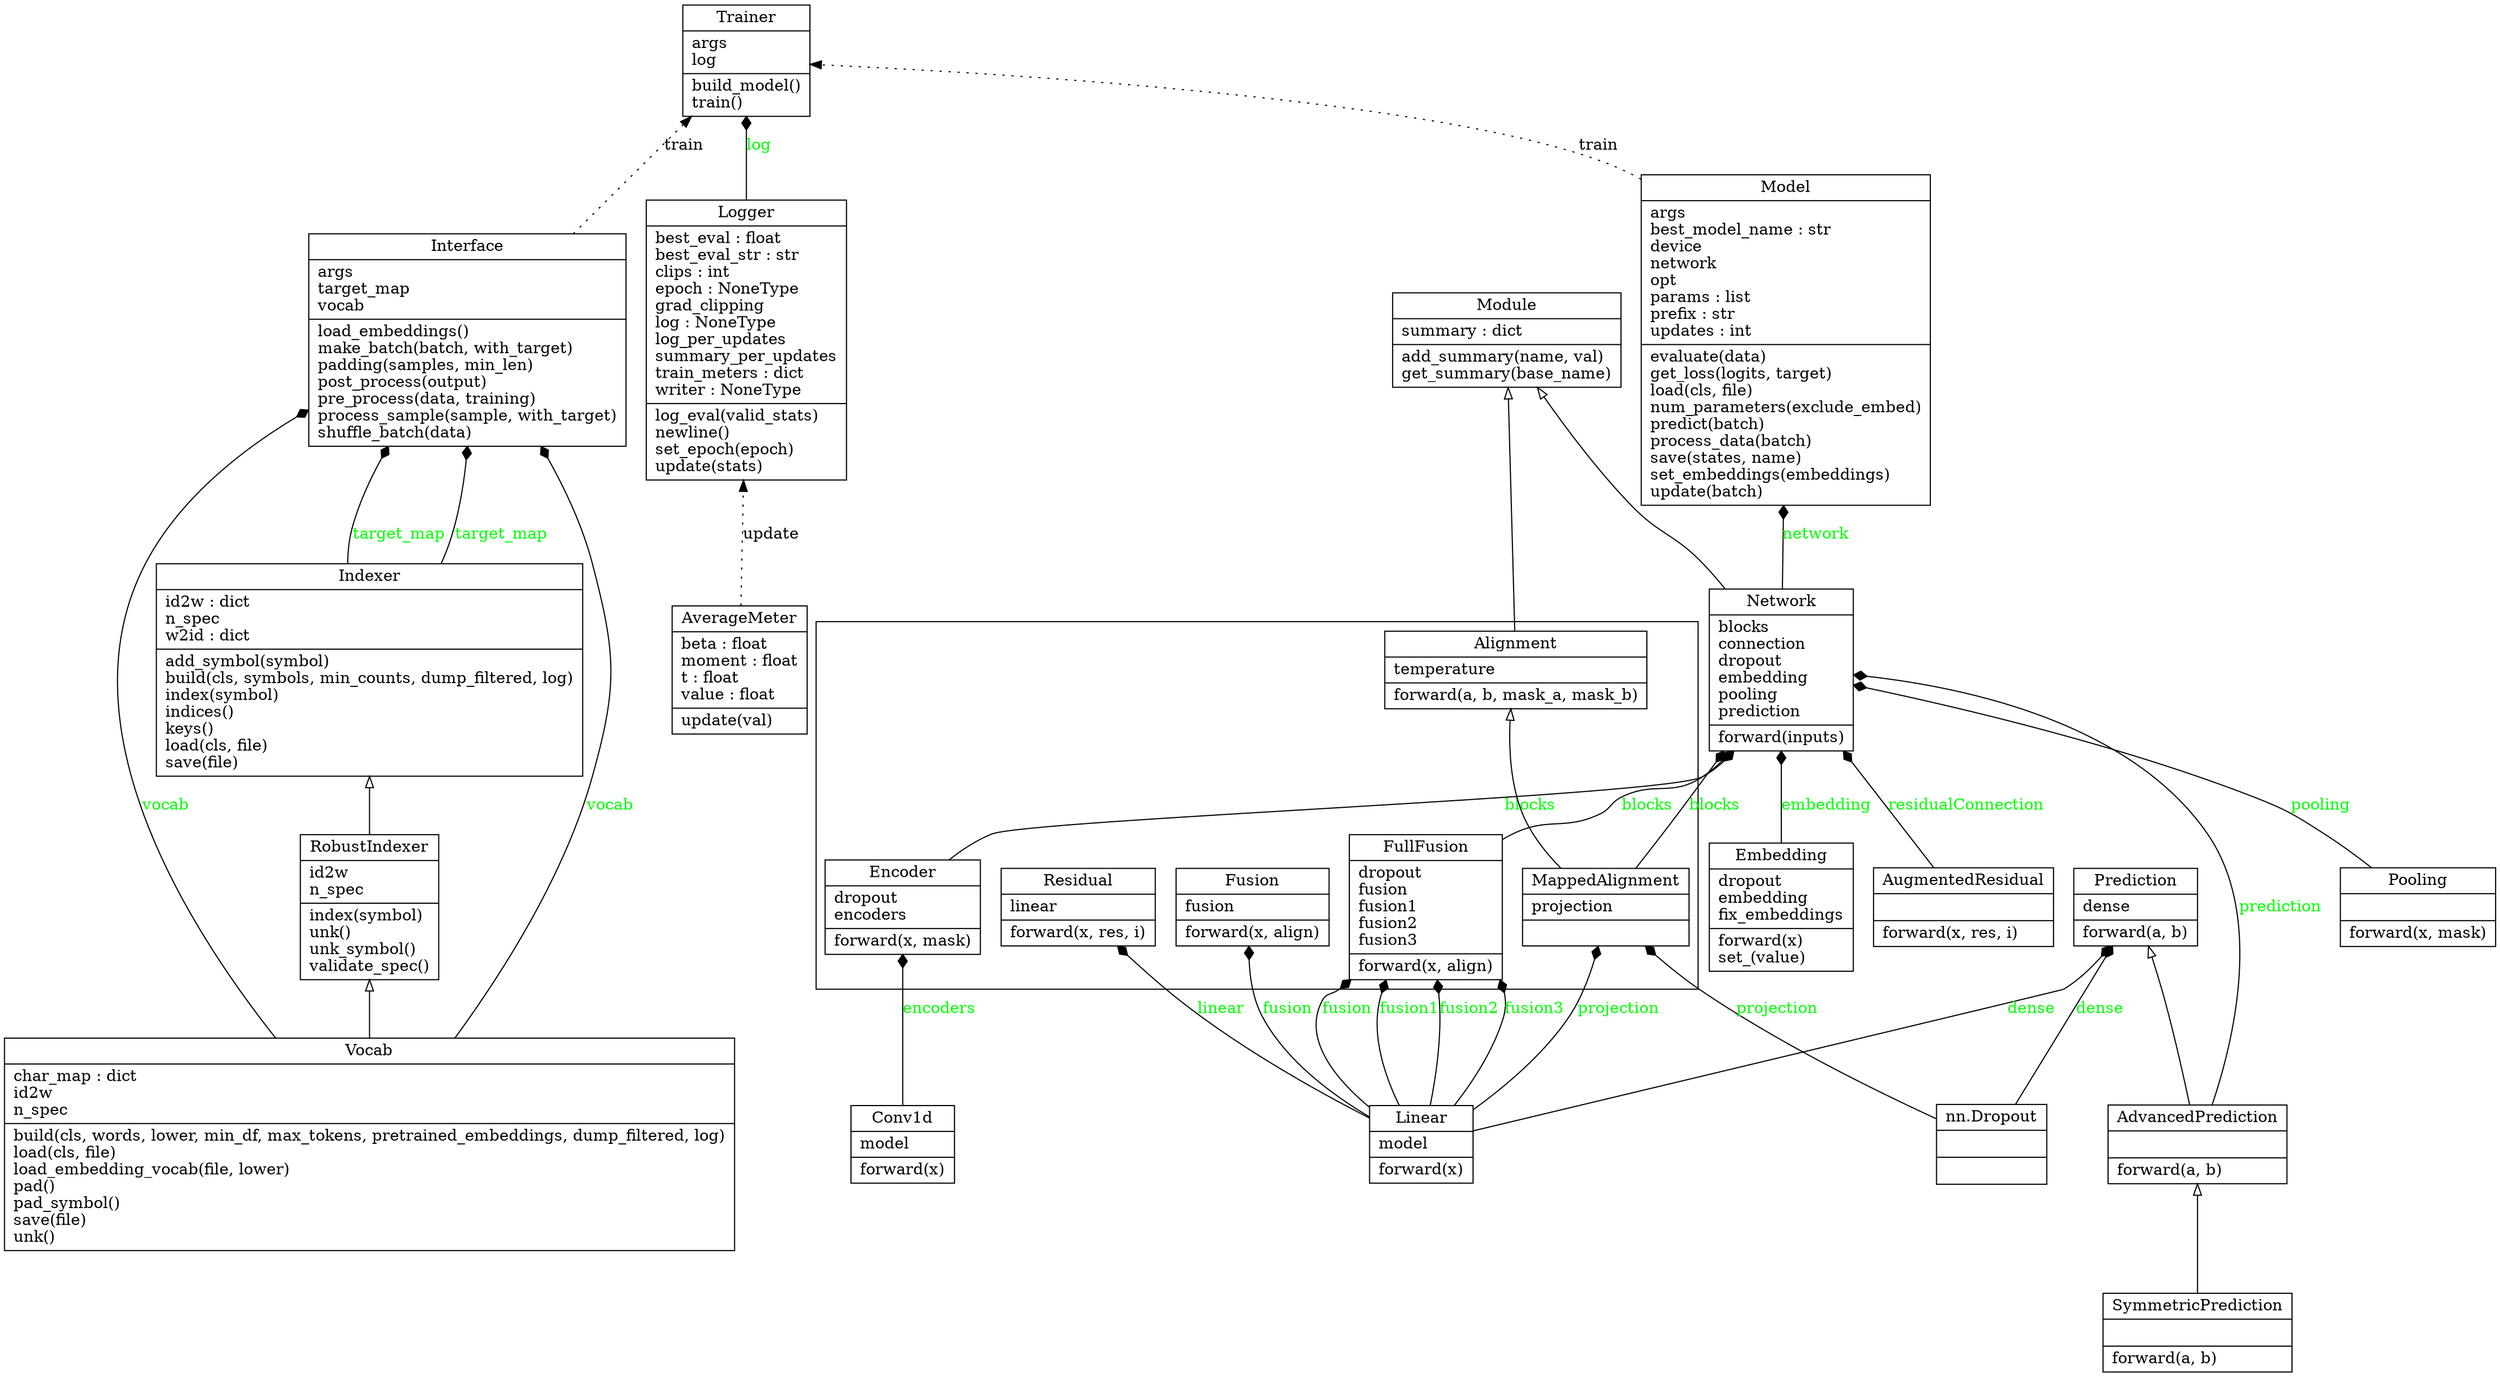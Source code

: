digraph "classes" {
charset="utf-8"
rankdir=BT
"0" [label="{AdvancedPrediction|\l|forward(a, b)\l}", shape="record"];
"2" [label="{AugmentedResidual|\l|forward(x, res, i)\l}", shape="record"];
"3" [label="{AverageMeter|beta : float\lmoment : float\lt : float\lvalue : float\l|update(val)\l}", shape="record"];
"4" [label="{Conv1d|model\l|forward(x)\l}", shape="record"];
"6" [label="{Embedding|dropout\lembedding\lfix_embeddings\l|forward(x)\lset_(value)\l}", shape="record"];
"14" [label="{Indexer|id2w : dict\ln_spec\lw2id : dict\l|add_symbol(symbol)\lbuild(cls, symbols, min_counts, dump_filtered, log)\lindex(symbol)\lindices()\lkeys()\lload(cls, file)\lsave(file)\l}", shape="record"];
"15" [label="{Interface|args\ltarget_map\lvocab\l|load_embeddings()\lmake_batch(batch, with_target)\lpadding(samples, min_len)\lpost_process(output)\lpre_process(data, training)\lprocess_sample(sample, with_target)\lshuffle_batch(data)\l}", shape="record"];
"17" [label="{Linear|model\l|forward(x)\l}", shape="record"];
"18" [label="{Logger|best_eval : float\lbest_eval_str : str\lclips : int\lepoch : NoneType\lgrad_clipping\llog : NoneType\llog_per_updates\lsummary_per_updates\ltrain_meters : dict\lwriter : NoneType\l|log_eval(valid_stats)\lnewline()\lset_epoch(epoch)\lupdate(stats)\l}", shape="record"];
"22" [label="{Model|args\lbest_model_name : str\ldevice\lnetwork\lopt\lparams : list\lprefix : str\lupdates : int\l|evaluate(data)\lget_loss(logits, target)\lload(cls, file)\lnum_parameters(exclude_embed)\lpredict(batch)\lprocess_data(batch)\lsave(states, name)\lset_embeddings(embeddings)\lupdate(batch)\l}", shape="record"];
"23" [label="{Module|summary : dict\l|add_summary(name, val)\lget_summary(base_name)\l}", shape="record"];
"28" [label="{Network|blocks\lconnection\ldropout\lembedding\lpooling\lprediction\l|forward(inputs)\l}", shape="record"];
"31" [label="{Pooling|\l|forward(x, mask)\l}", shape="record"];
"32" [label="{Prediction|dense\l|forward(a, b)\l}", shape="record"];
"36" [label="{RobustIndexer|id2w\ln_spec\l|index(symbol)\lunk()\lunk_symbol()\lvalidate_spec()\l}", shape="record"];
"38" [label="{SymmetricPrediction|\l|forward(a, b)\l}", shape="record"];
"39" [label="{Trainer|args\llog\l|build_model()\ltrain()\l}", shape="record"];
"40" [label="{Vocab|char_map : dict\lid2w\ln_spec\l|build(cls, words, lower, min_df, max_tokens, pretrained_embeddings, dump_filtered, log)\lload(cls, file)\lload_embedding_vocab(file, lower)\lpad()\lpad_symbol()\lsave(file)\lunk()\l}", shape="record"];
"41" [label="{nn.Dropout|\l|\l}", shape="record"];
subgraph cluster_blocks {
// subgraph You'll have to prefix the name of your subgraphs with cluster:
{rank=BT
"7" [label="{Encoder|dropout\lencoders\l|forward(x, mask)\l}", shape="record"];
"1" [label="{Alignment|temperature\l|forward(a, b, mask_a, mask_b)\l}", shape="record"];
"11" [label="{Fusion|fusion\l|forward(x, align)\l}", shape="record"];
"10" [label="{FullFusion|dropout\lfusion\lfusion1\lfusion2\lfusion3\l|forward(x, align)\l}", shape="record"];
"21" [label="{MappedAlignment|projection\l|}", shape="record"];
"35" [label="{Residual|linear\l|forward(x, res, i)\l}", shape="record"];
}

}
"0" -> "32" [arrowhead="empty", arrowtail="none"];
"1" -> "23" [arrowhead="empty", arrowtail="none"];
"21" -> "1" [arrowhead="empty", arrowtail="none"];
"28" -> "23" [arrowhead="empty", arrowtail="none"];
"36" -> "14" [arrowhead="empty", arrowtail="none"];
"38" -> "0" [arrowhead="empty", arrowtail="none"];
"40" -> "36" [arrowhead="empty", arrowtail="none"];
"6" -> "28" [arrowhead="diamond", arrowtail="none", fontcolor="green", label="embedding", style="solid"];
"14" -> "15" [arrowhead="diamond", arrowtail="none", fontcolor="green", label="target_map", style="solid"];
"14" -> "15" [arrowhead="diamond", arrowtail="none", fontcolor="green", label="target_map", style="solid"];
"17" -> "10" [arrowhead="diamond", arrowtail="none", fontcolor="green", label="fusion1", style="solid"];
"17" -> "10" [arrowhead="diamond", arrowtail="none", fontcolor="green", label="fusion2", style="solid"];
"17" -> "10" [arrowhead="diamond", arrowtail="none", fontcolor="green", label="fusion3", style="solid"];
"17" -> "10" [arrowhead="diamond", arrowtail="none", fontcolor="green", label="fusion", style="solid"];
"17" -> "11" [arrowhead="diamond", arrowtail="none", fontcolor="green", label="fusion", style="solid"];
"17" -> "35" [arrowhead="diamond", arrowtail="none", fontcolor="green", label="linear", style="solid"];
"18" -> "39" [arrowhead="diamond", arrowtail="none", fontcolor="green", label="log", style="solid"];
"28" -> "22" [arrowhead="diamond", arrowtail="none", fontcolor="green", label="network", style="solid"];
"31" -> "28" [arrowhead="diamond", arrowtail="none", fontcolor="green", label="pooling", style="solid"];
"40" -> "15" [arrowhead="diamond", arrowtail="none", fontcolor="green", label="vocab", style="solid"];
"40" -> "15" [arrowhead="diamond", arrowtail="none", fontcolor="green", label="vocab", style="solid"];
"15" -> "39" [style=dotted, label="train"];
"22" -> "39" [style=dotted, label="train"];
"3" -> "18" [style=dotted, label="update"];
"7" -> "28" [arrowhead="diamond", arrowtail="none", fontcolor="green", label="blocks", style="solid"];
"21" -> "28" [arrowhead="diamond", arrowtail="none", fontcolor="green", label="blocks", style="solid"];
"2" -> "28" [arrowhead="diamond", arrowtail="none", fontcolor="green", label="residualConnection", style="solid"];
"10" -> "28" [arrowhead="diamond", arrowtail="none", fontcolor="green", label="blocks", style="solid"];
"0" -> "28" [arrowhead="diamond", arrowtail="none", fontcolor="green", label="prediction", style="solid"];
"4" -> "7" [arrowhead="diamond", arrowtail="none", fontcolor="green", label="encoders", style="solid"];
"41" -> "21" [arrowhead="diamond", arrowtail="none", fontcolor="green", label="projection", style="solid"];
"17" -> "21" [arrowhead="diamond", arrowtail="none", fontcolor="green", label="projection", style="solid"];
"41" -> "32" [arrowhead="diamond", arrowtail="none", fontcolor="green", label="dense", style="solid"];
"17" -> "32" [arrowhead="diamond", arrowtail="none", fontcolor="green", label="dense", style="solid"];
}
